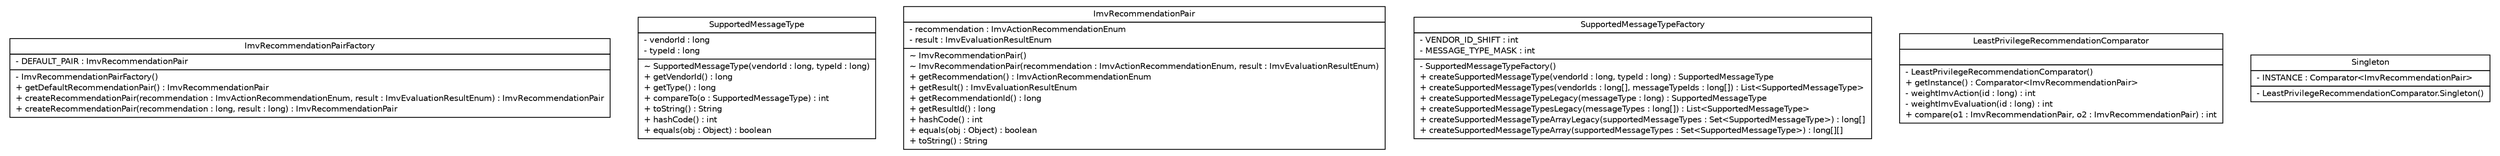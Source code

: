 #!/usr/local/bin/dot
#
# Class diagram 
# Generated by UMLGraph version R5_6 (http://www.umlgraph.org/)
#

digraph G {
	edge [fontname="Helvetica",fontsize=10,labelfontname="Helvetica",labelfontsize=10];
	node [fontname="Helvetica",fontsize=10,shape=plaintext];
	nodesep=0.25;
	ranksep=0.5;
	// de.hsbremen.tc.tnc.report.ImvRecommendationPairFactory
	c102 [label=<<table title="de.hsbremen.tc.tnc.report.ImvRecommendationPairFactory" border="0" cellborder="1" cellspacing="0" cellpadding="2" port="p" href="./ImvRecommendationPairFactory.html">
		<tr><td><table border="0" cellspacing="0" cellpadding="1">
<tr><td align="center" balign="center"> ImvRecommendationPairFactory </td></tr>
		</table></td></tr>
		<tr><td><table border="0" cellspacing="0" cellpadding="1">
<tr><td align="left" balign="left"> - DEFAULT_PAIR : ImvRecommendationPair </td></tr>
		</table></td></tr>
		<tr><td><table border="0" cellspacing="0" cellpadding="1">
<tr><td align="left" balign="left"> - ImvRecommendationPairFactory() </td></tr>
<tr><td align="left" balign="left"> + getDefaultRecommendationPair() : ImvRecommendationPair </td></tr>
<tr><td align="left" balign="left"> + createRecommendationPair(recommendation : ImvActionRecommendationEnum, result : ImvEvaluationResultEnum) : ImvRecommendationPair </td></tr>
<tr><td align="left" balign="left"> + createRecommendationPair(recommendation : long, result : long) : ImvRecommendationPair </td></tr>
		</table></td></tr>
		</table>>, URL="./ImvRecommendationPairFactory.html", fontname="Helvetica", fontcolor="black", fontsize=10.0];
	// de.hsbremen.tc.tnc.report.SupportedMessageType
	c103 [label=<<table title="de.hsbremen.tc.tnc.report.SupportedMessageType" border="0" cellborder="1" cellspacing="0" cellpadding="2" port="p" href="./SupportedMessageType.html">
		<tr><td><table border="0" cellspacing="0" cellpadding="1">
<tr><td align="center" balign="center"> SupportedMessageType </td></tr>
		</table></td></tr>
		<tr><td><table border="0" cellspacing="0" cellpadding="1">
<tr><td align="left" balign="left"> - vendorId : long </td></tr>
<tr><td align="left" balign="left"> - typeId : long </td></tr>
		</table></td></tr>
		<tr><td><table border="0" cellspacing="0" cellpadding="1">
<tr><td align="left" balign="left"> ~ SupportedMessageType(vendorId : long, typeId : long) </td></tr>
<tr><td align="left" balign="left"> + getVendorId() : long </td></tr>
<tr><td align="left" balign="left"> + getType() : long </td></tr>
<tr><td align="left" balign="left"> + compareTo(o : SupportedMessageType) : int </td></tr>
<tr><td align="left" balign="left"> + toString() : String </td></tr>
<tr><td align="left" balign="left"> + hashCode() : int </td></tr>
<tr><td align="left" balign="left"> + equals(obj : Object) : boolean </td></tr>
		</table></td></tr>
		</table>>, URL="./SupportedMessageType.html", fontname="Helvetica", fontcolor="black", fontsize=10.0];
	// de.hsbremen.tc.tnc.report.ImvRecommendationPair
	c104 [label=<<table title="de.hsbremen.tc.tnc.report.ImvRecommendationPair" border="0" cellborder="1" cellspacing="0" cellpadding="2" port="p" href="./ImvRecommendationPair.html">
		<tr><td><table border="0" cellspacing="0" cellpadding="1">
<tr><td align="center" balign="center"> ImvRecommendationPair </td></tr>
		</table></td></tr>
		<tr><td><table border="0" cellspacing="0" cellpadding="1">
<tr><td align="left" balign="left"> - recommendation : ImvActionRecommendationEnum </td></tr>
<tr><td align="left" balign="left"> - result : ImvEvaluationResultEnum </td></tr>
		</table></td></tr>
		<tr><td><table border="0" cellspacing="0" cellpadding="1">
<tr><td align="left" balign="left"> ~ ImvRecommendationPair() </td></tr>
<tr><td align="left" balign="left"> ~ ImvRecommendationPair(recommendation : ImvActionRecommendationEnum, result : ImvEvaluationResultEnum) </td></tr>
<tr><td align="left" balign="left"> + getRecommendation() : ImvActionRecommendationEnum </td></tr>
<tr><td align="left" balign="left"> + getResult() : ImvEvaluationResultEnum </td></tr>
<tr><td align="left" balign="left"> + getRecommendationId() : long </td></tr>
<tr><td align="left" balign="left"> + getResultId() : long </td></tr>
<tr><td align="left" balign="left"> + hashCode() : int </td></tr>
<tr><td align="left" balign="left"> + equals(obj : Object) : boolean </td></tr>
<tr><td align="left" balign="left"> + toString() : String </td></tr>
		</table></td></tr>
		</table>>, URL="./ImvRecommendationPair.html", fontname="Helvetica", fontcolor="black", fontsize=10.0];
	// de.hsbremen.tc.tnc.report.SupportedMessageTypeFactory
	c105 [label=<<table title="de.hsbremen.tc.tnc.report.SupportedMessageTypeFactory" border="0" cellborder="1" cellspacing="0" cellpadding="2" port="p" href="./SupportedMessageTypeFactory.html">
		<tr><td><table border="0" cellspacing="0" cellpadding="1">
<tr><td align="center" balign="center"> SupportedMessageTypeFactory </td></tr>
		</table></td></tr>
		<tr><td><table border="0" cellspacing="0" cellpadding="1">
<tr><td align="left" balign="left"> - VENDOR_ID_SHIFT : int </td></tr>
<tr><td align="left" balign="left"> - MESSAGE_TYPE_MASK : int </td></tr>
		</table></td></tr>
		<tr><td><table border="0" cellspacing="0" cellpadding="1">
<tr><td align="left" balign="left"> - SupportedMessageTypeFactory() </td></tr>
<tr><td align="left" balign="left"> + createSupportedMessageType(vendorId : long, typeId : long) : SupportedMessageType </td></tr>
<tr><td align="left" balign="left"> + createSupportedMessageTypes(vendorIds : long[], messageTypeIds : long[]) : List&lt;SupportedMessageType&gt; </td></tr>
<tr><td align="left" balign="left"> + createSupportedMessageTypeLegacy(messageType : long) : SupportedMessageType </td></tr>
<tr><td align="left" balign="left"> + createSupportedMessageTypesLegacy(messageTypes : long[]) : List&lt;SupportedMessageType&gt; </td></tr>
<tr><td align="left" balign="left"> + createSupportedMessageTypeArrayLegacy(supportedMessageTypes : Set&lt;SupportedMessageType&gt;) : long[] </td></tr>
<tr><td align="left" balign="left"> + createSupportedMessageTypeArray(supportedMessageTypes : Set&lt;SupportedMessageType&gt;) : long[][] </td></tr>
		</table></td></tr>
		</table>>, URL="./SupportedMessageTypeFactory.html", fontname="Helvetica", fontcolor="black", fontsize=10.0];
	// de.hsbremen.tc.tnc.report.LeastPrivilegeRecommendationComparator
	c106 [label=<<table title="de.hsbremen.tc.tnc.report.LeastPrivilegeRecommendationComparator" border="0" cellborder="1" cellspacing="0" cellpadding="2" port="p" href="./LeastPrivilegeRecommendationComparator.html">
		<tr><td><table border="0" cellspacing="0" cellpadding="1">
<tr><td align="center" balign="center"> LeastPrivilegeRecommendationComparator </td></tr>
		</table></td></tr>
		<tr><td><table border="0" cellspacing="0" cellpadding="1">
<tr><td align="left" balign="left">  </td></tr>
		</table></td></tr>
		<tr><td><table border="0" cellspacing="0" cellpadding="1">
<tr><td align="left" balign="left"> - LeastPrivilegeRecommendationComparator() </td></tr>
<tr><td align="left" balign="left"> + getInstance() : Comparator&lt;ImvRecommendationPair&gt; </td></tr>
<tr><td align="left" balign="left"> - weightImvAction(id : long) : int </td></tr>
<tr><td align="left" balign="left"> - weightImvEvaluation(id : long) : int </td></tr>
<tr><td align="left" balign="left"> + compare(o1 : ImvRecommendationPair, o2 : ImvRecommendationPair) : int </td></tr>
		</table></td></tr>
		</table>>, URL="./LeastPrivilegeRecommendationComparator.html", fontname="Helvetica", fontcolor="black", fontsize=10.0];
	// de.hsbremen.tc.tnc.report.LeastPrivilegeRecommendationComparator.Singleton
	c107 [label=<<table title="de.hsbremen.tc.tnc.report.LeastPrivilegeRecommendationComparator.Singleton" border="0" cellborder="1" cellspacing="0" cellpadding="2" port="p" href="./LeastPrivilegeRecommendationComparator.Singleton.html">
		<tr><td><table border="0" cellspacing="0" cellpadding="1">
<tr><td align="center" balign="center"> Singleton </td></tr>
		</table></td></tr>
		<tr><td><table border="0" cellspacing="0" cellpadding="1">
<tr><td align="left" balign="left"> - INSTANCE : Comparator&lt;ImvRecommendationPair&gt; </td></tr>
		</table></td></tr>
		<tr><td><table border="0" cellspacing="0" cellpadding="1">
<tr><td align="left" balign="left"> - LeastPrivilegeRecommendationComparator.Singleton() </td></tr>
		</table></td></tr>
		</table>>, URL="./LeastPrivilegeRecommendationComparator.Singleton.html", fontname="Helvetica", fontcolor="black", fontsize=10.0];
}

